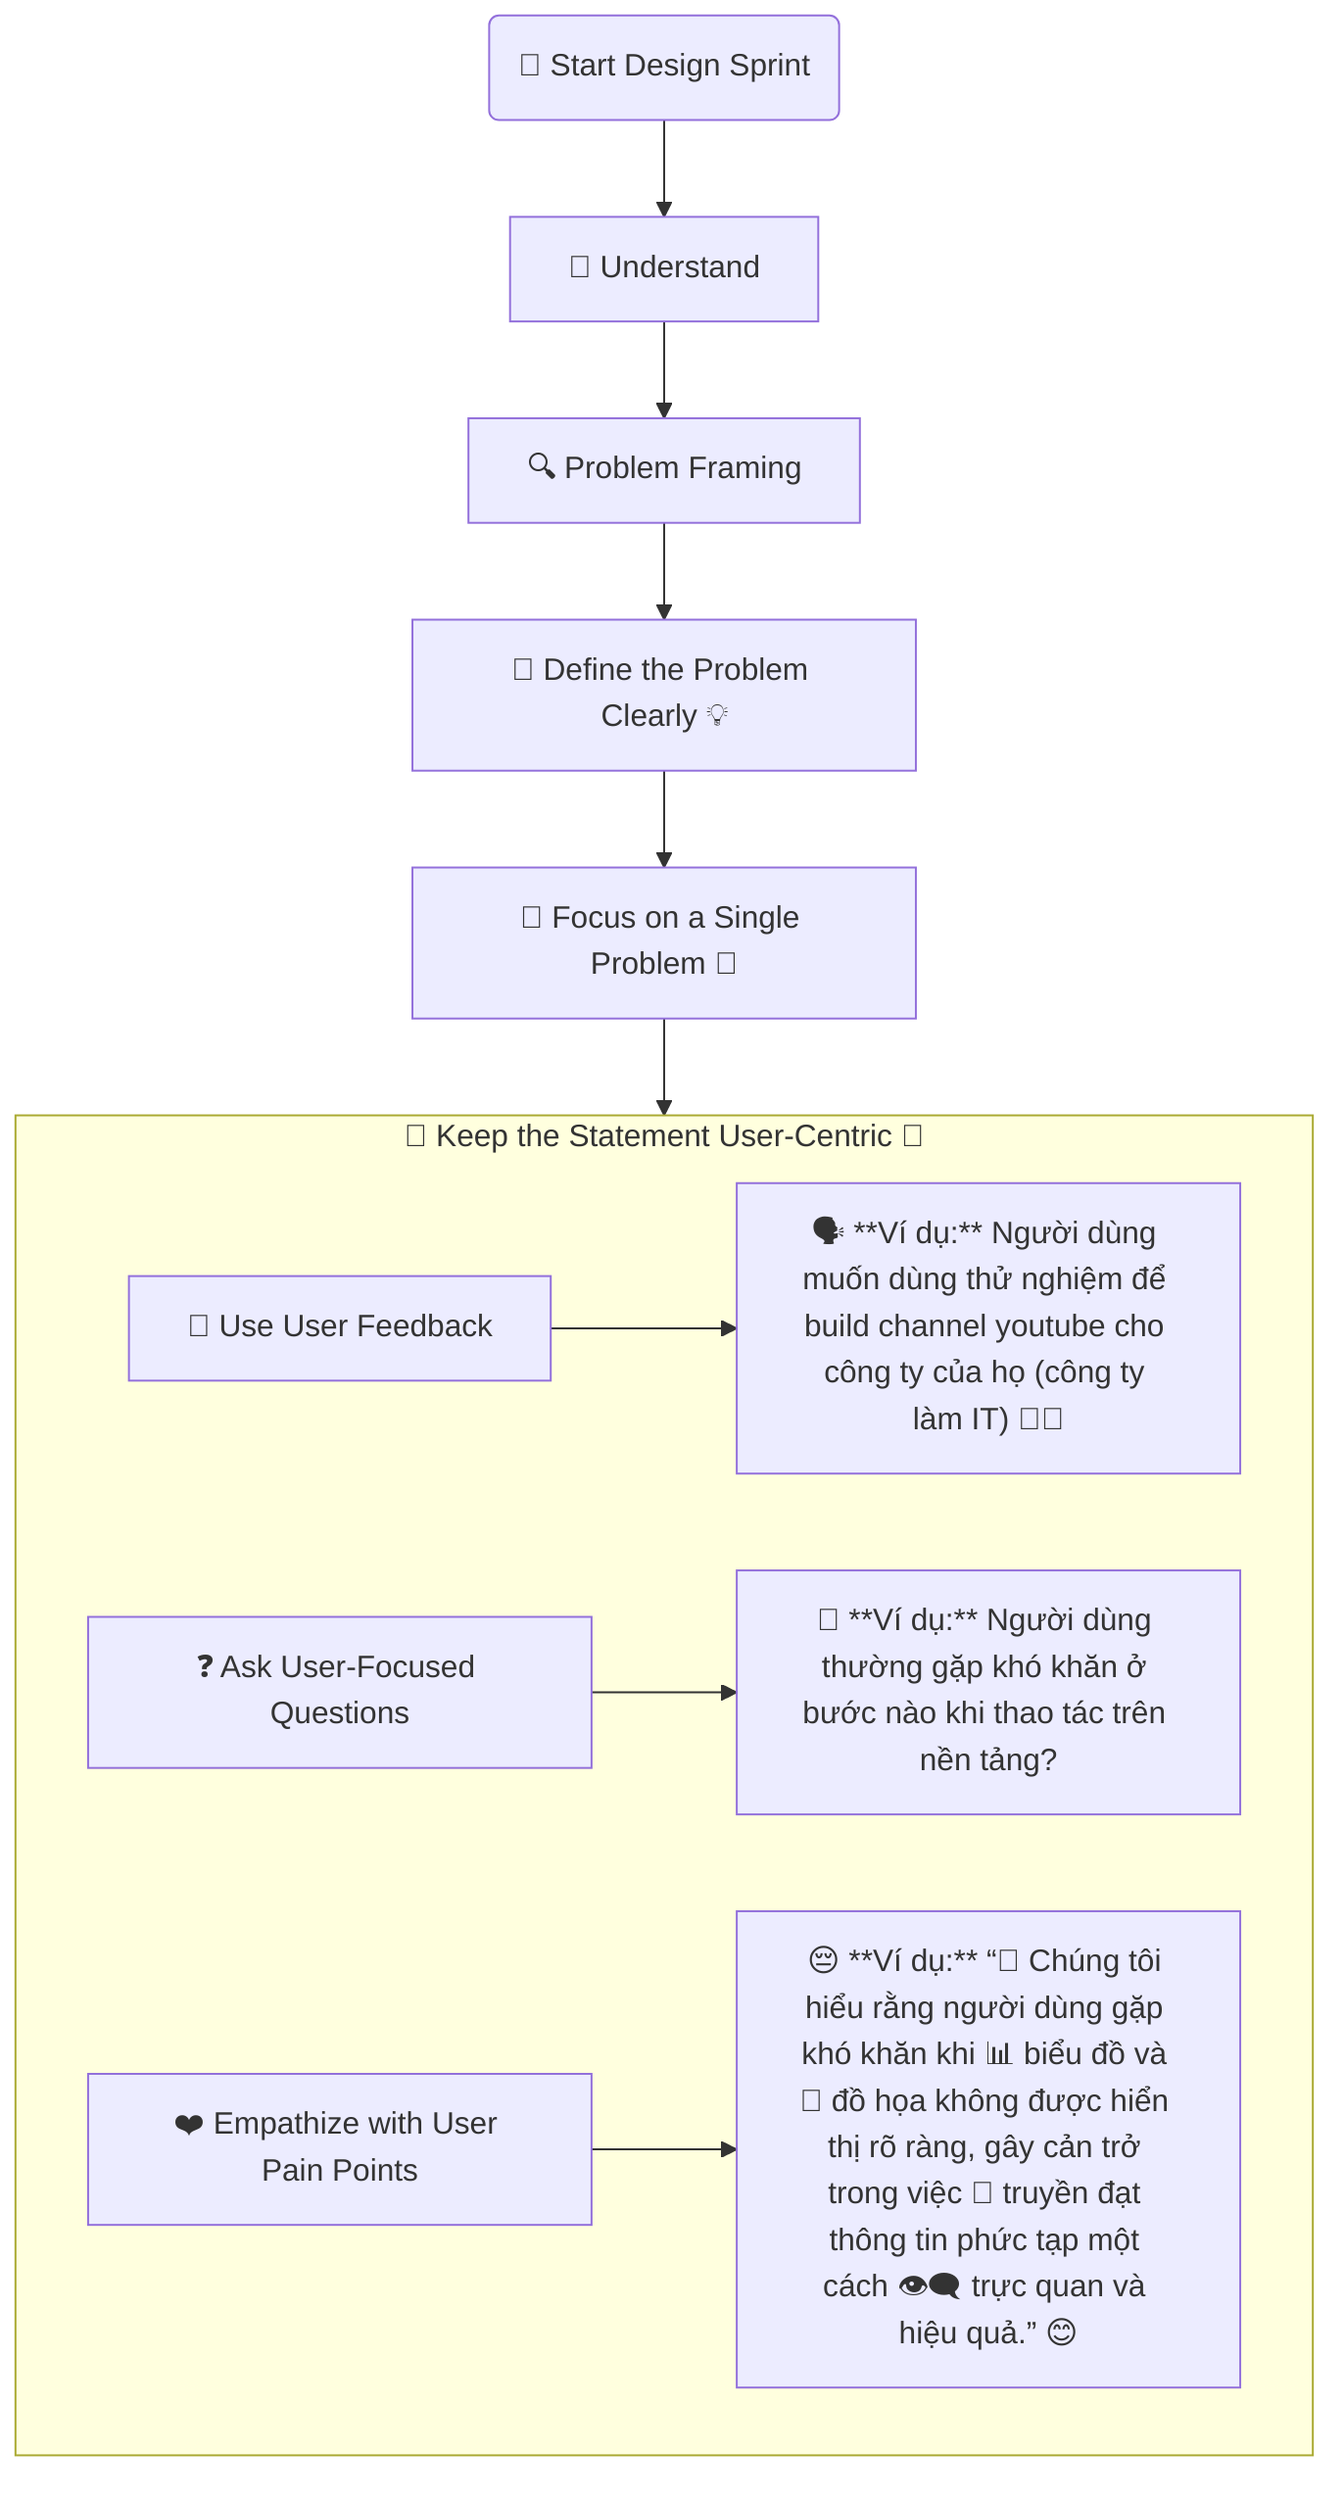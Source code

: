 flowchart TD

    Design_Sprint(🚀 Start Design Sprint) --> Understand["🧠 Understand"]

    Understand --> Problem_Framing["🔍 Problem Framing"]

    A1[📝 Define the Problem Clearly 💡]

    %% Focus on a Single Problem
    A2[🎯 Focus on a Single Problem 🎯]

    %% Keep the Statement User-Centric
    subgraph A3[👤 Keep the Statement User-Centric 💬]
        D1[📢 Use User Feedback] --> G1["🗣️ **Ví dụ:** Người dùng muốn dùng thử nghiệm để build channel youtube cho công ty của họ (công ty làm IT) 💬✅"]
        D2[❓ Ask User-Focused Questions] --> G2["🤔 **Ví dụ:** Người dùng thường gặp khó khăn ở bước nào khi thao tác trên nền tảng?"]
        D3[❤️ Empathize with User Pain Points] --> G3["😔 **Ví dụ:** “🤝 Chúng tôi hiểu rằng người dùng gặp khó khăn khi 📊 biểu đồ và 🎨 đồ họa không được hiển thị rõ ràng, gây cản trở trong việc 📣 truyền đạt thông tin phức tạp một cách 👁️‍🗨️ trực quan và hiệu quả.” 😊"]
    end

    %% Connect Subgraphs in Order
    Problem_Framing --> A1 --> A2 --> A3